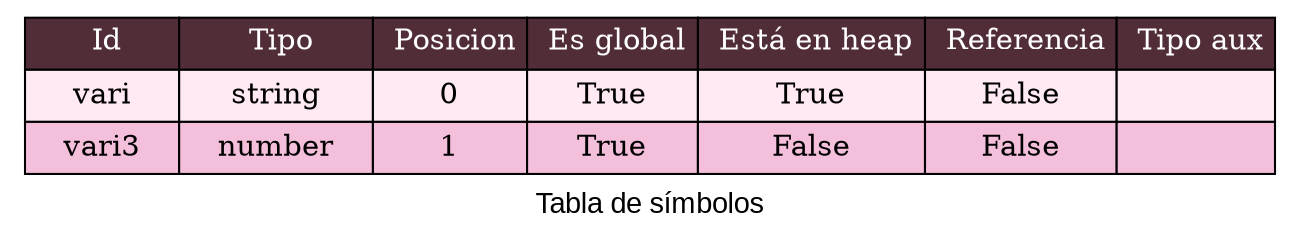 digraph {
            fontname="Arial"
            label = "Tabla de símbolos"
            node[shape=none]
            n1[label=<
            <table BORDER="0" CELLBORDER="1" CELLSPACING="0" CELLPADDING="4">]
            <tr>
            <td bgcolor="#512D38"> <font color="white"> Id </font></td>
            <td bgcolor="#512D38"> <font color="white">Tipo</font></td>
            <td bgcolor="#512D38"> <font color="white">Posicion</font></td>
            <td bgcolor="#512D38"> <font color="white">Es global</font></td>
            <td bgcolor="#512D38"> <font color="white">Está en heap</font></td>
            <td bgcolor="#512D38"> <font color="white">Referencia</font></td>
            <td bgcolor="#512D38"> <font color="white">Tipo aux</font></td>
            </tr>
<tr>
<td bgcolor="#FFE9F3">   vari   </td>
<td bgcolor="#FFE9F3">   string   </td>
<td bgcolor="#FFE9F3">   0   </td>
<td bgcolor="#FFE9F3">   True   </td>
<td bgcolor="#FFE9F3">   True   </td>
<td bgcolor="#FFE9F3">   False   </td>
<td bgcolor="#FFE9F3">      </td>
</tr>
<tr>
<td bgcolor="#F4BFDB">   vari3   </td>
<td bgcolor="#F4BFDB">   number   </td>
<td bgcolor="#F4BFDB">   1   </td>
<td bgcolor="#F4BFDB">   True   </td>
<td bgcolor="#F4BFDB">   False   </td>
<td bgcolor="#F4BFDB">   False   </td>
<td bgcolor="#F4BFDB">      </td>
</tr>
</table>
    >]
    }